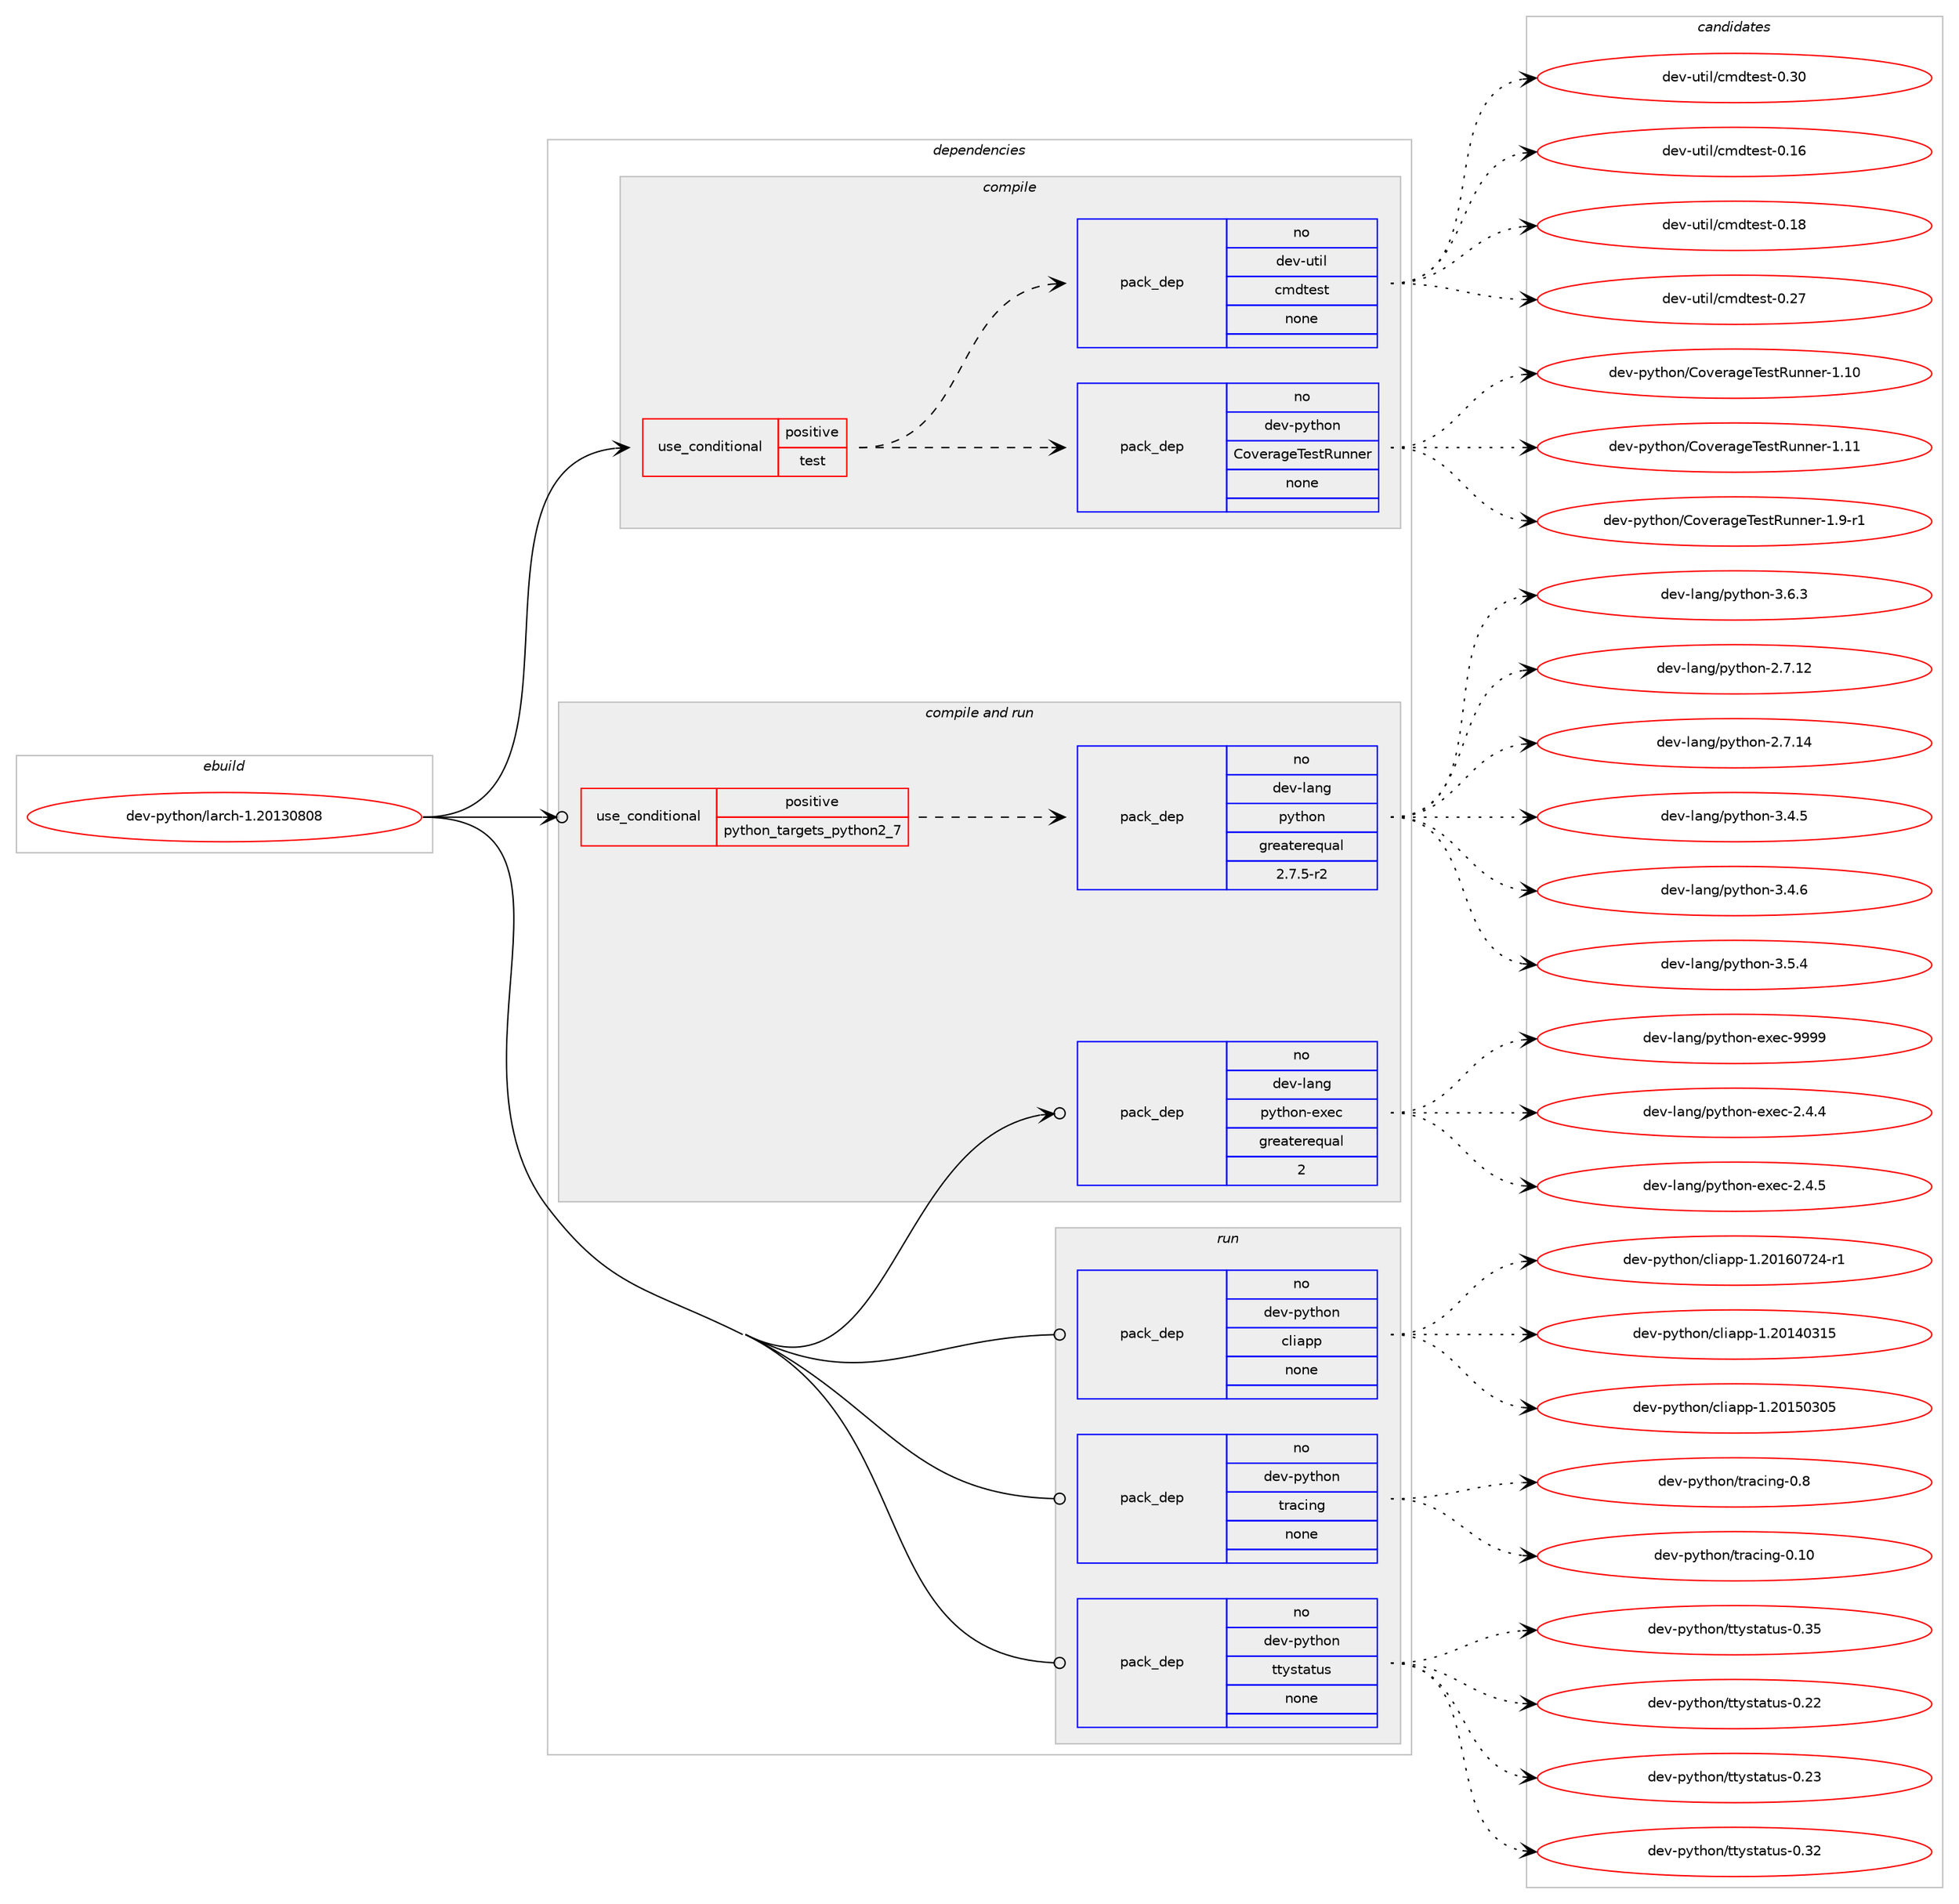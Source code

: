 digraph prolog {

# *************
# Graph options
# *************

newrank=true;
concentrate=true;
compound=true;
graph [rankdir=LR,fontname=Helvetica,fontsize=10,ranksep=1.5];#, ranksep=2.5, nodesep=0.2];
edge  [arrowhead=vee];
node  [fontname=Helvetica,fontsize=10];

# **********
# The ebuild
# **********

subgraph cluster_leftcol {
color=gray;
rank=same;
label=<<i>ebuild</i>>;
id [label="dev-python/larch-1.20130808", color=red, width=4, href="../dev-python/larch-1.20130808.svg"];
}

# ****************
# The dependencies
# ****************

subgraph cluster_midcol {
color=gray;
label=<<i>dependencies</i>>;
subgraph cluster_compile {
fillcolor="#eeeeee";
style=filled;
label=<<i>compile</i>>;
subgraph cond34818 {
dependency164102 [label=<<TABLE BORDER="0" CELLBORDER="1" CELLSPACING="0" CELLPADDING="4"><TR><TD ROWSPAN="3" CELLPADDING="10">use_conditional</TD></TR><TR><TD>positive</TD></TR><TR><TD>test</TD></TR></TABLE>>, shape=none, color=red];
subgraph pack125431 {
dependency164103 [label=<<TABLE BORDER="0" CELLBORDER="1" CELLSPACING="0" CELLPADDING="4" WIDTH="220"><TR><TD ROWSPAN="6" CELLPADDING="30">pack_dep</TD></TR><TR><TD WIDTH="110">no</TD></TR><TR><TD>dev-python</TD></TR><TR><TD>CoverageTestRunner</TD></TR><TR><TD>none</TD></TR><TR><TD></TD></TR></TABLE>>, shape=none, color=blue];
}
dependency164102:e -> dependency164103:w [weight=20,style="dashed",arrowhead="vee"];
subgraph pack125432 {
dependency164104 [label=<<TABLE BORDER="0" CELLBORDER="1" CELLSPACING="0" CELLPADDING="4" WIDTH="220"><TR><TD ROWSPAN="6" CELLPADDING="30">pack_dep</TD></TR><TR><TD WIDTH="110">no</TD></TR><TR><TD>dev-util</TD></TR><TR><TD>cmdtest</TD></TR><TR><TD>none</TD></TR><TR><TD></TD></TR></TABLE>>, shape=none, color=blue];
}
dependency164102:e -> dependency164104:w [weight=20,style="dashed",arrowhead="vee"];
}
id:e -> dependency164102:w [weight=20,style="solid",arrowhead="vee"];
}
subgraph cluster_compileandrun {
fillcolor="#eeeeee";
style=filled;
label=<<i>compile and run</i>>;
subgraph cond34819 {
dependency164105 [label=<<TABLE BORDER="0" CELLBORDER="1" CELLSPACING="0" CELLPADDING="4"><TR><TD ROWSPAN="3" CELLPADDING="10">use_conditional</TD></TR><TR><TD>positive</TD></TR><TR><TD>python_targets_python2_7</TD></TR></TABLE>>, shape=none, color=red];
subgraph pack125433 {
dependency164106 [label=<<TABLE BORDER="0" CELLBORDER="1" CELLSPACING="0" CELLPADDING="4" WIDTH="220"><TR><TD ROWSPAN="6" CELLPADDING="30">pack_dep</TD></TR><TR><TD WIDTH="110">no</TD></TR><TR><TD>dev-lang</TD></TR><TR><TD>python</TD></TR><TR><TD>greaterequal</TD></TR><TR><TD>2.7.5-r2</TD></TR></TABLE>>, shape=none, color=blue];
}
dependency164105:e -> dependency164106:w [weight=20,style="dashed",arrowhead="vee"];
}
id:e -> dependency164105:w [weight=20,style="solid",arrowhead="odotvee"];
subgraph pack125434 {
dependency164107 [label=<<TABLE BORDER="0" CELLBORDER="1" CELLSPACING="0" CELLPADDING="4" WIDTH="220"><TR><TD ROWSPAN="6" CELLPADDING="30">pack_dep</TD></TR><TR><TD WIDTH="110">no</TD></TR><TR><TD>dev-lang</TD></TR><TR><TD>python-exec</TD></TR><TR><TD>greaterequal</TD></TR><TR><TD>2</TD></TR></TABLE>>, shape=none, color=blue];
}
id:e -> dependency164107:w [weight=20,style="solid",arrowhead="odotvee"];
}
subgraph cluster_run {
fillcolor="#eeeeee";
style=filled;
label=<<i>run</i>>;
subgraph pack125435 {
dependency164108 [label=<<TABLE BORDER="0" CELLBORDER="1" CELLSPACING="0" CELLPADDING="4" WIDTH="220"><TR><TD ROWSPAN="6" CELLPADDING="30">pack_dep</TD></TR><TR><TD WIDTH="110">no</TD></TR><TR><TD>dev-python</TD></TR><TR><TD>cliapp</TD></TR><TR><TD>none</TD></TR><TR><TD></TD></TR></TABLE>>, shape=none, color=blue];
}
id:e -> dependency164108:w [weight=20,style="solid",arrowhead="odot"];
subgraph pack125436 {
dependency164109 [label=<<TABLE BORDER="0" CELLBORDER="1" CELLSPACING="0" CELLPADDING="4" WIDTH="220"><TR><TD ROWSPAN="6" CELLPADDING="30">pack_dep</TD></TR><TR><TD WIDTH="110">no</TD></TR><TR><TD>dev-python</TD></TR><TR><TD>tracing</TD></TR><TR><TD>none</TD></TR><TR><TD></TD></TR></TABLE>>, shape=none, color=blue];
}
id:e -> dependency164109:w [weight=20,style="solid",arrowhead="odot"];
subgraph pack125437 {
dependency164110 [label=<<TABLE BORDER="0" CELLBORDER="1" CELLSPACING="0" CELLPADDING="4" WIDTH="220"><TR><TD ROWSPAN="6" CELLPADDING="30">pack_dep</TD></TR><TR><TD WIDTH="110">no</TD></TR><TR><TD>dev-python</TD></TR><TR><TD>ttystatus</TD></TR><TR><TD>none</TD></TR><TR><TD></TD></TR></TABLE>>, shape=none, color=blue];
}
id:e -> dependency164110:w [weight=20,style="solid",arrowhead="odot"];
}
}

# **************
# The candidates
# **************

subgraph cluster_choices {
rank=same;
color=gray;
label=<<i>candidates</i>>;

subgraph choice125431 {
color=black;
nodesep=1;
choice1001011184511212111610411111047671111181011149710310184101115116821171101101011144549464948 [label="dev-python/CoverageTestRunner-1.10", color=red, width=4,href="../dev-python/CoverageTestRunner-1.10.svg"];
choice1001011184511212111610411111047671111181011149710310184101115116821171101101011144549464949 [label="dev-python/CoverageTestRunner-1.11", color=red, width=4,href="../dev-python/CoverageTestRunner-1.11.svg"];
choice100101118451121211161041111104767111118101114971031018410111511682117110110101114454946574511449 [label="dev-python/CoverageTestRunner-1.9-r1", color=red, width=4,href="../dev-python/CoverageTestRunner-1.9-r1.svg"];
dependency164103:e -> choice1001011184511212111610411111047671111181011149710310184101115116821171101101011144549464948:w [style=dotted,weight="100"];
dependency164103:e -> choice1001011184511212111610411111047671111181011149710310184101115116821171101101011144549464949:w [style=dotted,weight="100"];
dependency164103:e -> choice100101118451121211161041111104767111118101114971031018410111511682117110110101114454946574511449:w [style=dotted,weight="100"];
}
subgraph choice125432 {
color=black;
nodesep=1;
choice1001011184511711610510847991091001161011151164548464954 [label="dev-util/cmdtest-0.16", color=red, width=4,href="../dev-util/cmdtest-0.16.svg"];
choice1001011184511711610510847991091001161011151164548464956 [label="dev-util/cmdtest-0.18", color=red, width=4,href="../dev-util/cmdtest-0.18.svg"];
choice1001011184511711610510847991091001161011151164548465055 [label="dev-util/cmdtest-0.27", color=red, width=4,href="../dev-util/cmdtest-0.27.svg"];
choice1001011184511711610510847991091001161011151164548465148 [label="dev-util/cmdtest-0.30", color=red, width=4,href="../dev-util/cmdtest-0.30.svg"];
dependency164104:e -> choice1001011184511711610510847991091001161011151164548464954:w [style=dotted,weight="100"];
dependency164104:e -> choice1001011184511711610510847991091001161011151164548464956:w [style=dotted,weight="100"];
dependency164104:e -> choice1001011184511711610510847991091001161011151164548465055:w [style=dotted,weight="100"];
dependency164104:e -> choice1001011184511711610510847991091001161011151164548465148:w [style=dotted,weight="100"];
}
subgraph choice125433 {
color=black;
nodesep=1;
choice10010111845108971101034711212111610411111045504655464950 [label="dev-lang/python-2.7.12", color=red, width=4,href="../dev-lang/python-2.7.12.svg"];
choice10010111845108971101034711212111610411111045504655464952 [label="dev-lang/python-2.7.14", color=red, width=4,href="../dev-lang/python-2.7.14.svg"];
choice100101118451089711010347112121116104111110455146524653 [label="dev-lang/python-3.4.5", color=red, width=4,href="../dev-lang/python-3.4.5.svg"];
choice100101118451089711010347112121116104111110455146524654 [label="dev-lang/python-3.4.6", color=red, width=4,href="../dev-lang/python-3.4.6.svg"];
choice100101118451089711010347112121116104111110455146534652 [label="dev-lang/python-3.5.4", color=red, width=4,href="../dev-lang/python-3.5.4.svg"];
choice100101118451089711010347112121116104111110455146544651 [label="dev-lang/python-3.6.3", color=red, width=4,href="../dev-lang/python-3.6.3.svg"];
dependency164106:e -> choice10010111845108971101034711212111610411111045504655464950:w [style=dotted,weight="100"];
dependency164106:e -> choice10010111845108971101034711212111610411111045504655464952:w [style=dotted,weight="100"];
dependency164106:e -> choice100101118451089711010347112121116104111110455146524653:w [style=dotted,weight="100"];
dependency164106:e -> choice100101118451089711010347112121116104111110455146524654:w [style=dotted,weight="100"];
dependency164106:e -> choice100101118451089711010347112121116104111110455146534652:w [style=dotted,weight="100"];
dependency164106:e -> choice100101118451089711010347112121116104111110455146544651:w [style=dotted,weight="100"];
}
subgraph choice125434 {
color=black;
nodesep=1;
choice1001011184510897110103471121211161041111104510112010199455046524652 [label="dev-lang/python-exec-2.4.4", color=red, width=4,href="../dev-lang/python-exec-2.4.4.svg"];
choice1001011184510897110103471121211161041111104510112010199455046524653 [label="dev-lang/python-exec-2.4.5", color=red, width=4,href="../dev-lang/python-exec-2.4.5.svg"];
choice10010111845108971101034711212111610411111045101120101994557575757 [label="dev-lang/python-exec-9999", color=red, width=4,href="../dev-lang/python-exec-9999.svg"];
dependency164107:e -> choice1001011184510897110103471121211161041111104510112010199455046524652:w [style=dotted,weight="100"];
dependency164107:e -> choice1001011184510897110103471121211161041111104510112010199455046524653:w [style=dotted,weight="100"];
dependency164107:e -> choice10010111845108971101034711212111610411111045101120101994557575757:w [style=dotted,weight="100"];
}
subgraph choice125435 {
color=black;
nodesep=1;
choice100101118451121211161041111104799108105971121124549465048495248514953 [label="dev-python/cliapp-1.20140315", color=red, width=4,href="../dev-python/cliapp-1.20140315.svg"];
choice100101118451121211161041111104799108105971121124549465048495348514853 [label="dev-python/cliapp-1.20150305", color=red, width=4,href="../dev-python/cliapp-1.20150305.svg"];
choice1001011184511212111610411111047991081059711211245494650484954485550524511449 [label="dev-python/cliapp-1.20160724-r1", color=red, width=4,href="../dev-python/cliapp-1.20160724-r1.svg"];
dependency164108:e -> choice100101118451121211161041111104799108105971121124549465048495248514953:w [style=dotted,weight="100"];
dependency164108:e -> choice100101118451121211161041111104799108105971121124549465048495348514853:w [style=dotted,weight="100"];
dependency164108:e -> choice1001011184511212111610411111047991081059711211245494650484954485550524511449:w [style=dotted,weight="100"];
}
subgraph choice125436 {
color=black;
nodesep=1;
choice100101118451121211161041111104711611497991051101034548464948 [label="dev-python/tracing-0.10", color=red, width=4,href="../dev-python/tracing-0.10.svg"];
choice1001011184511212111610411111047116114979910511010345484656 [label="dev-python/tracing-0.8", color=red, width=4,href="../dev-python/tracing-0.8.svg"];
dependency164109:e -> choice100101118451121211161041111104711611497991051101034548464948:w [style=dotted,weight="100"];
dependency164109:e -> choice1001011184511212111610411111047116114979910511010345484656:w [style=dotted,weight="100"];
}
subgraph choice125437 {
color=black;
nodesep=1;
choice1001011184511212111610411111047116116121115116971161171154548465050 [label="dev-python/ttystatus-0.22", color=red, width=4,href="../dev-python/ttystatus-0.22.svg"];
choice1001011184511212111610411111047116116121115116971161171154548465051 [label="dev-python/ttystatus-0.23", color=red, width=4,href="../dev-python/ttystatus-0.23.svg"];
choice1001011184511212111610411111047116116121115116971161171154548465150 [label="dev-python/ttystatus-0.32", color=red, width=4,href="../dev-python/ttystatus-0.32.svg"];
choice1001011184511212111610411111047116116121115116971161171154548465153 [label="dev-python/ttystatus-0.35", color=red, width=4,href="../dev-python/ttystatus-0.35.svg"];
dependency164110:e -> choice1001011184511212111610411111047116116121115116971161171154548465050:w [style=dotted,weight="100"];
dependency164110:e -> choice1001011184511212111610411111047116116121115116971161171154548465051:w [style=dotted,weight="100"];
dependency164110:e -> choice1001011184511212111610411111047116116121115116971161171154548465150:w [style=dotted,weight="100"];
dependency164110:e -> choice1001011184511212111610411111047116116121115116971161171154548465153:w [style=dotted,weight="100"];
}
}

}
